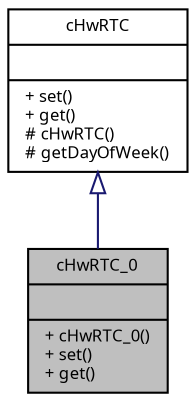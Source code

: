 digraph "cHwRTC_0"
{
  edge [fontname="Sans",fontsize="8",labelfontname="Sans",labelfontsize="8"];
  node [fontname="Sans",fontsize="8",shape=record];
  Node1 [label="{cHwRTC_0\n||+ cHwRTC_0()\l+ set()\l+ get()\l}",height=0.2,width=0.4,color="black", fillcolor="grey75", style="filled", fontcolor="black"];
  Node2 -> Node1 [dir="back",color="midnightblue",fontsize="8",style="solid",arrowtail="onormal",fontname="Sans"];
  Node2 [label="{cHwRTC\n||+ set()\l+ get()\l# cHwRTC()\l# getDayOfWeek()\l}",height=0.2,width=0.4,color="black", fillcolor="white", style="filled",URL="$classc_hw_r_t_c.html",tooltip="Abstract class supporting a real time clock. "];
}
